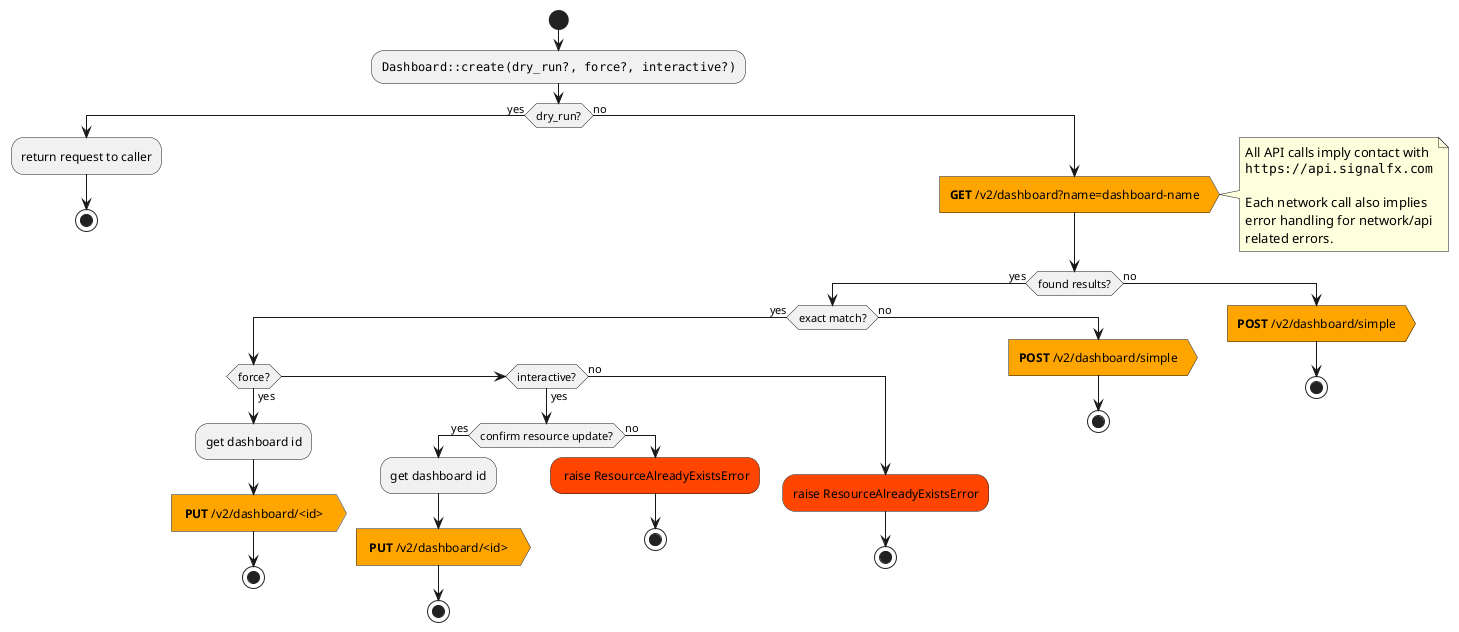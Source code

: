 @startuml
start
  :""Dashboard::create(dry_run?, force?, interactive?)"";
  if (dry_run?) then (yes)
    :return request to caller;
    stop
  else (no)
    #Orange:**GET** /v2/dashboard?name=dashboard-name>
    note right
      All API calls imply contact with
      ""https://api.signalfx.com""

      Each network call also implies
      error handling for network/api
      related errors.
    end note
    if (found results?) then (yes)
      if (exact match?) then (yes)
        if (force?) then (yes)
          :get dashboard id;
          #Orange: **PUT** /v2/dashboard/<id> >
          stop
        elseif (interactive?) then (yes)
          if (confirm resource update?) then (yes)
            :get dashboard id;
            #Orange: **PUT** /v2/dashboard/<id> >
            stop
          else (no)
            #OrangeRed: raise ResourceAlreadyExistsError;
            stop
          endif
        else (no)
          #OrangeRed:raise ResourceAlreadyExistsError;
          stop
        endif
      else (no)
        #Orange:**POST** /v2/dashboard/simple>
        stop
      endif
    else (no)
      #Orange:**POST** /v2/dashboard/simple>
      stop
    endif
  endif
@enduml
